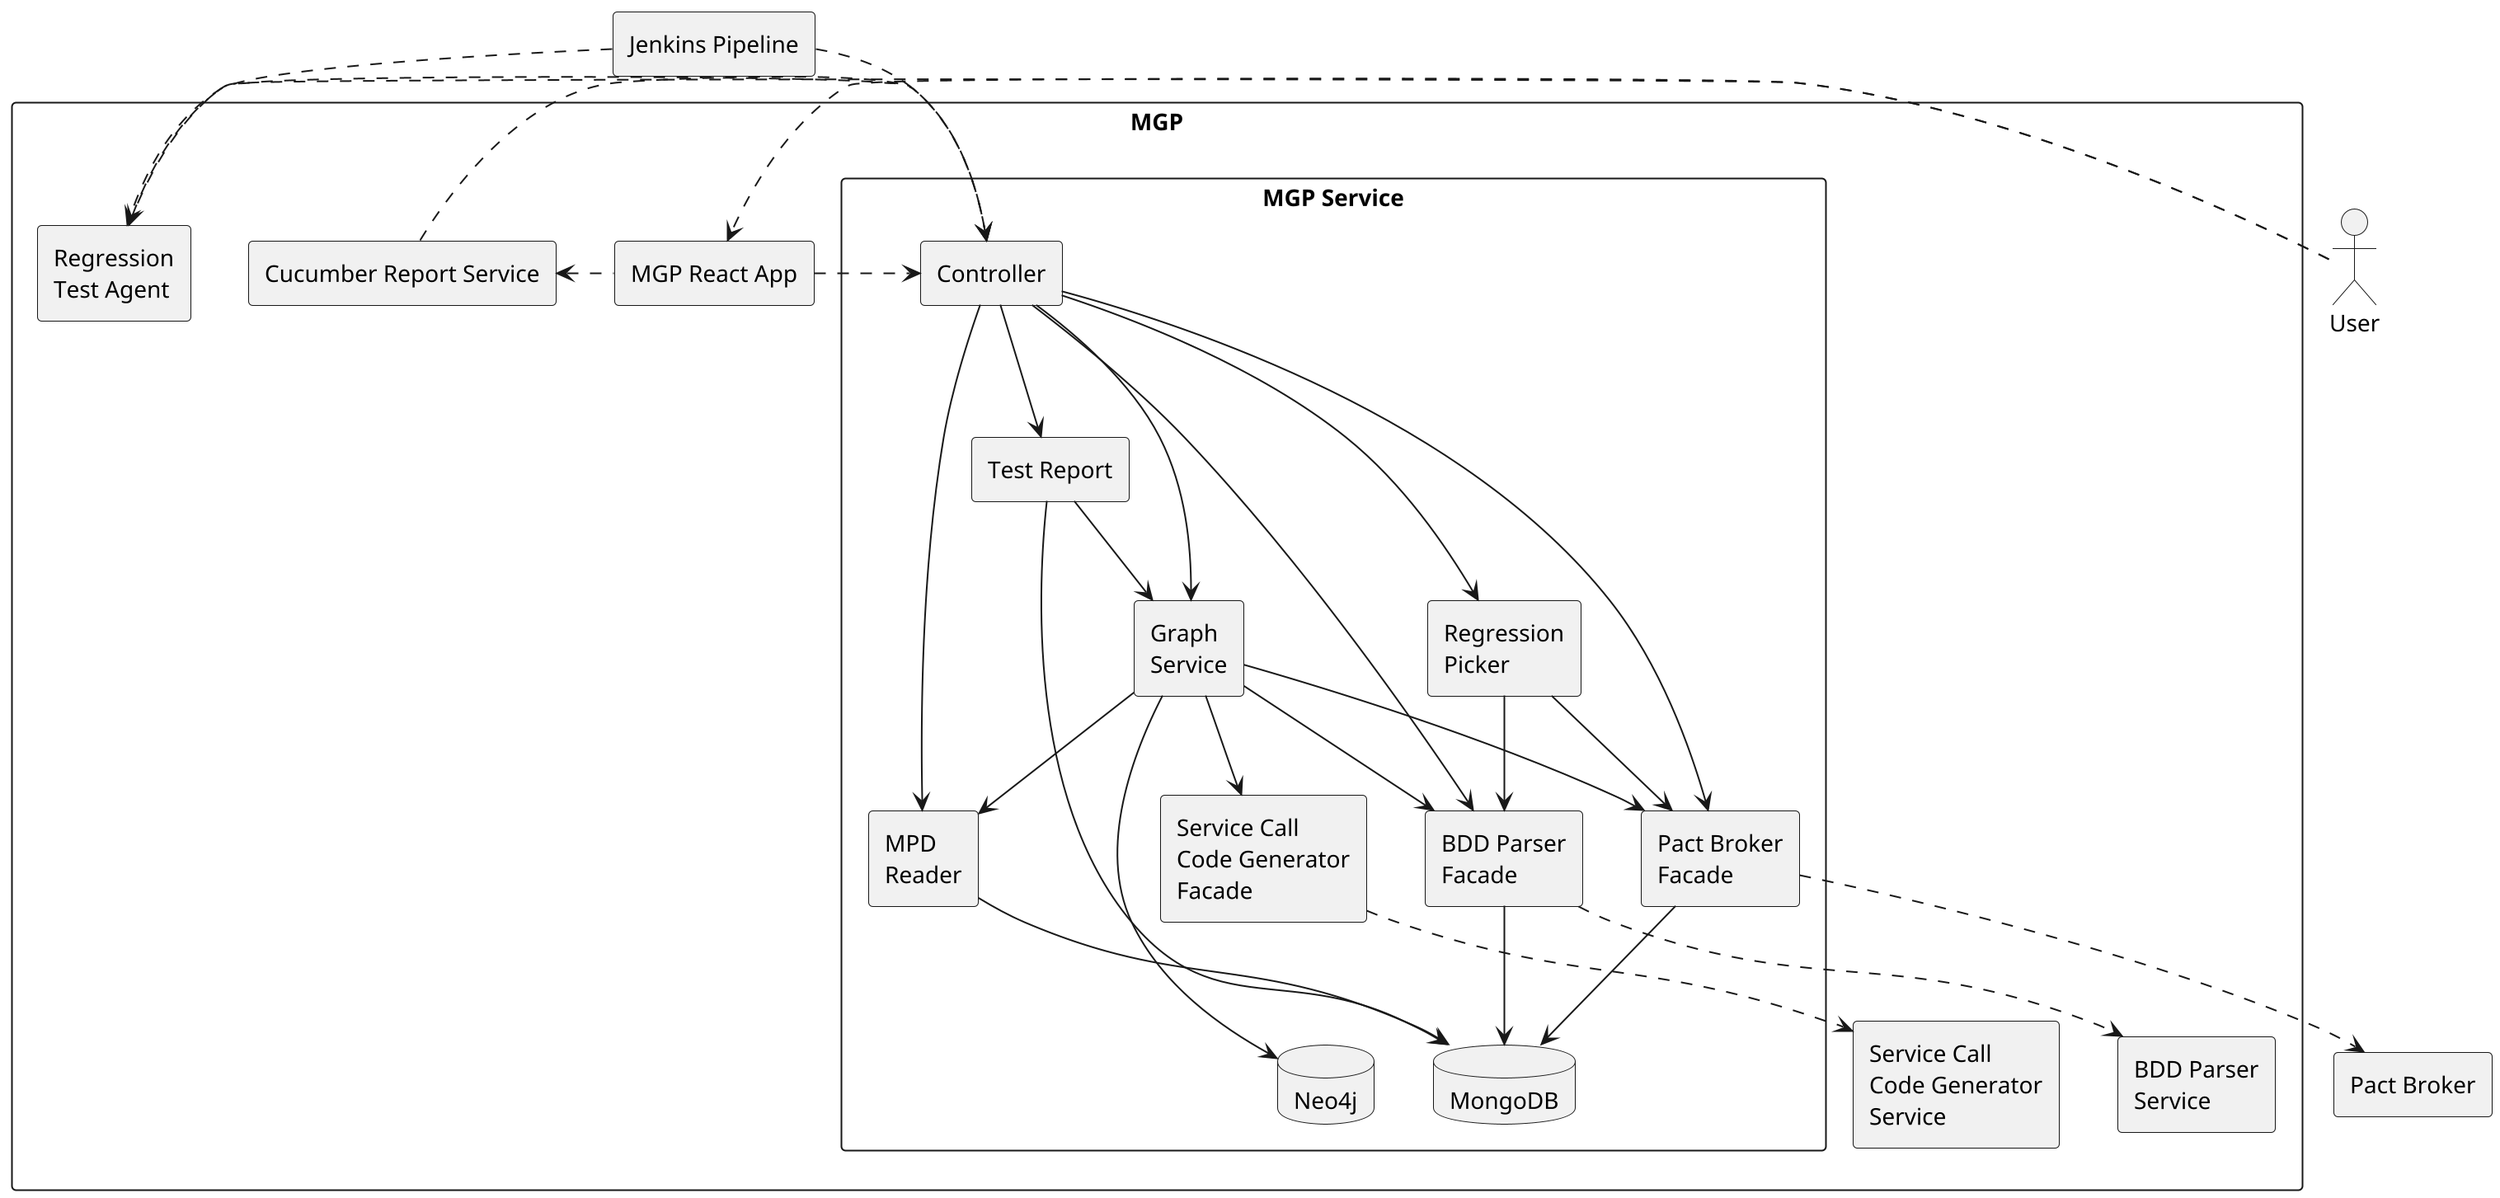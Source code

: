 @startuml
scale 2
'left to right direction
actor User as user
rectangle "Jenkins Pipeline" as jp
rectangle "Pact Broker" as pb

rectangle "MGP" {
rectangle "Service Call\nCode Generator\nService" as cg
    rectangle "BDD Parser\nService" as ua
	rectangle "MGP React App" as react
	rectangle "Cucumber Report Service" as crs
	rectangle "Regression\nTest Agent" as ta

    rectangle "MGP Service" as mgp {
        rectangle "Controller" as con
        rectangle "Regression\nPicker" as rp
        rectangle "Graph\nService" as gs
        rectangle "MPD\nReader" as mr
        rectangle "Service Call\nCode Generator\nFacade" as cgf
        rectangle "BDD Parser\nFacade" as uf
        rectangle "Pact Broker\nFacade" as pbf
        rectangle "Test Report" as tr
        database Neo4j as neo
        database MongoDB as mon
    }

    react .> con
    crs .> con
    ta .> con

    con -d-> rp
    con -d-> gs
    con -d-> mr
    con -d-> uf
    con -d-> pbf
    con -d-> tr

    gs -d-> cgf
    gs -d-> uf
    gs -d-> pbf
    gs -d-> mr

    tr -d-> gs

    rp -d-> pbf
    rp -d-> uf

    gs -d-> neo

    mr -d-> mon
    uf -d-> mon
    pbf -d-> mon
    tr -d-> mon


    mr -[hidden]d-> neo
}

react .l.> crs
jp .d.> ta
jp .d.> con
jp .[hidden].> react
user .> ta
user .> react
cgf .> cg
uf .> ua
pbf .> pb

neo -[hidden]> cg
neo -[hidden]> ua
neo -[hidden]> pb
@enduml
